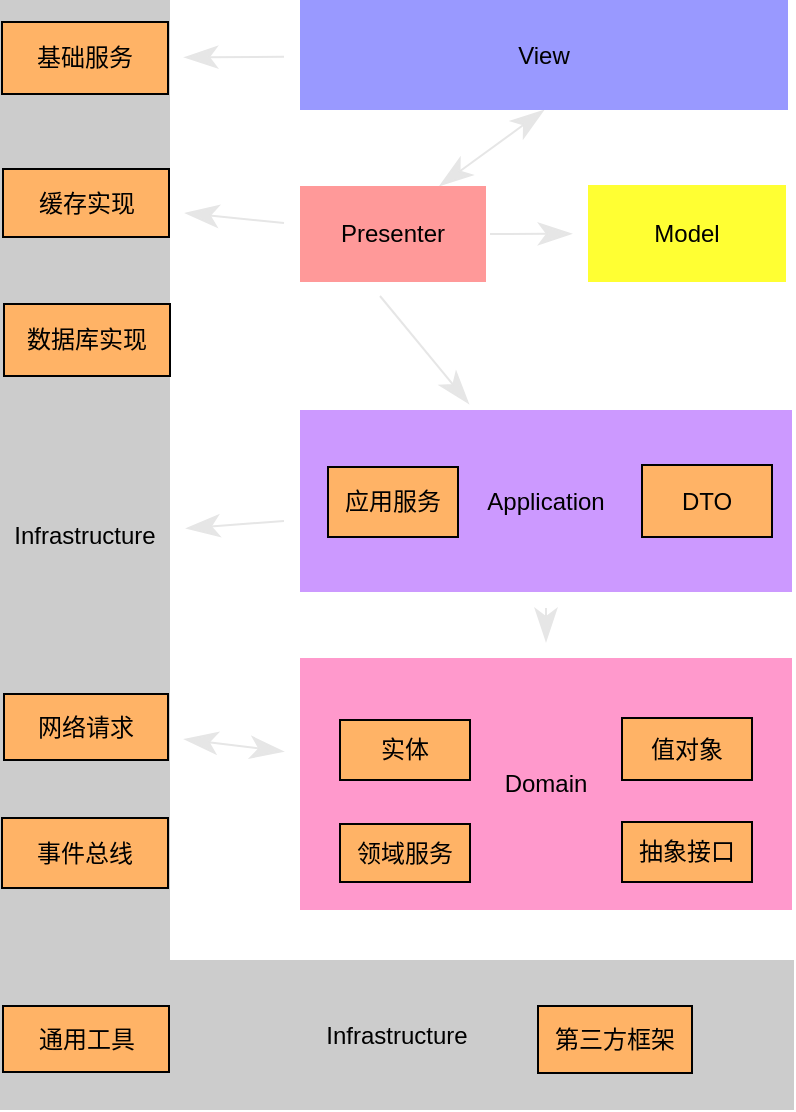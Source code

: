 <mxfile version="16.6.1" type="github"><diagram id="t8Y7ojLWVbgkkgcMnLQu" name="Page-1"><mxGraphModel dx="849" dy="1740" grid="0" gridSize="10" guides="1" tooltips="1" connect="1" arrows="1" fold="1" page="0" pageScale="1" pageWidth="827" pageHeight="1169" math="0" shadow="0"><root><mxCell id="0"/><mxCell id="1" parent="0"/><mxCell id="XVh-nW1gFpbEXCCd4CXo-67" value="" style="edgeStyle=none;curved=1;rounded=0;orthogonalLoop=1;jettySize=auto;html=1;fontFamily=Helvetica;fontSize=12;fontColor=#000000;startArrow=none;startFill=0;endArrow=classicThin;endFill=1;startSize=14;endSize=14;sourcePerimeterSpacing=8;targetPerimeterSpacing=8;strokeColor=#E6E6E6;" parent="1" source="XVh-nW1gFpbEXCCd4CXo-3" target="XVh-nW1gFpbEXCCd4CXo-5" edge="1"><mxGeometry relative="1" as="geometry"/></mxCell><mxCell id="XVh-nW1gFpbEXCCd4CXo-75" style="edgeStyle=none;curved=1;rounded=0;orthogonalLoop=1;jettySize=auto;html=1;fontFamily=Helvetica;fontSize=12;fontColor=#000000;startArrow=none;startFill=0;endArrow=classicThin;endFill=1;startSize=14;endSize=14;sourcePerimeterSpacing=8;targetPerimeterSpacing=8;strokeColor=#E6E6E6;" parent="1" edge="1"><mxGeometry relative="1" as="geometry"><mxPoint x="-37" y="-470" as="sourcePoint"/><mxPoint x="7.485" y="-416" as="targetPoint"/></mxGeometry></mxCell><mxCell id="XVh-nW1gFpbEXCCd4CXo-3" value="Application" style="text;strokeColor=none;fillColor=#CC99FF;html=1;align=center;verticalAlign=middle;whiteSpace=wrap;rounded=0;hachureGap=4;fontFamily=Helvetica;fontSize=12;fontColor=#000000;" parent="1" vertex="1"><mxGeometry x="-77" y="-413" width="246" height="91" as="geometry"/></mxCell><mxCell id="XVh-nW1gFpbEXCCd4CXo-66" value="" style="edgeStyle=none;curved=1;rounded=0;orthogonalLoop=1;jettySize=auto;html=1;fontFamily=Helvetica;fontSize=12;fontColor=#000000;startArrow=classicThin;startFill=1;endArrow=classicThin;endFill=1;startSize=14;endSize=14;sourcePerimeterSpacing=8;targetPerimeterSpacing=8;strokeColor=#E6E6E6;" parent="1" source="XVh-nW1gFpbEXCCd4CXo-4" target="XVh-nW1gFpbEXCCd4CXo-19" edge="1"><mxGeometry relative="1" as="geometry"/></mxCell><mxCell id="XVh-nW1gFpbEXCCd4CXo-71" value="" style="edgeStyle=none;curved=1;rounded=0;orthogonalLoop=1;jettySize=auto;html=1;fontFamily=Helvetica;fontSize=12;fontColor=#000000;startArrow=classicThin;startFill=1;endArrow=none;endFill=0;startSize=14;endSize=14;sourcePerimeterSpacing=8;targetPerimeterSpacing=8;strokeColor=#E6E6E6;" parent="1" source="XVh-nW1gFpbEXCCd4CXo-4" target="XVh-nW1gFpbEXCCd4CXo-3" edge="1"><mxGeometry relative="1" as="geometry"/></mxCell><mxCell id="XVh-nW1gFpbEXCCd4CXo-4" value="Domain" style="text;strokeColor=none;fillColor=#FF99CC;html=1;align=center;verticalAlign=middle;whiteSpace=wrap;rounded=0;hachureGap=4;fontFamily=Helvetica;fontSize=12;fontColor=#000000;" parent="1" vertex="1"><mxGeometry x="-77" y="-289" width="246" height="126" as="geometry"/></mxCell><mxCell id="XVh-nW1gFpbEXCCd4CXo-5" value="Infrastructure" style="text;strokeColor=none;fillColor=#CCCCCC;html=1;align=center;verticalAlign=middle;whiteSpace=wrap;rounded=0;hachureGap=4;fontFamily=Helvetica;fontSize=12;fontColor=#000000;" parent="1" vertex="1"><mxGeometry x="-227" y="-618" width="85" height="536" as="geometry"/></mxCell><mxCell id="XVh-nW1gFpbEXCCd4CXo-6" value="Infrastructure" style="text;strokeColor=none;fillColor=#CCCCCC;html=1;align=center;verticalAlign=middle;whiteSpace=wrap;rounded=0;hachureGap=4;fontFamily=Helvetica;fontSize=12;fontColor=#000000;" parent="1" vertex="1"><mxGeometry x="-227" y="-138" width="397" height="75" as="geometry"/></mxCell><mxCell id="XVh-nW1gFpbEXCCd4CXo-59" value="" style="edgeStyle=none;curved=1;rounded=0;orthogonalLoop=1;jettySize=auto;html=1;fontFamily=Helvetica;fontSize=12;fontColor=#000000;startArrow=none;startFill=0;endArrow=classicThin;endFill=1;startSize=14;endSize=14;sourcePerimeterSpacing=8;targetPerimeterSpacing=8;strokeColor=#E6E6E6;" parent="1" source="XVh-nW1gFpbEXCCd4CXo-9" target="XVh-nW1gFpbEXCCd4CXo-14" edge="1"><mxGeometry relative="1" as="geometry"/></mxCell><mxCell id="XVh-nW1gFpbEXCCd4CXo-76" value="" style="edgeStyle=none;curved=1;rounded=0;orthogonalLoop=1;jettySize=auto;html=1;fontFamily=Helvetica;fontSize=12;fontColor=#000000;startArrow=classicThin;startFill=1;endArrow=classicThin;endFill=1;startSize=14;endSize=14;sourcePerimeterSpacing=8;targetPerimeterSpacing=8;strokeColor=#E6E6E6;entryX=0.75;entryY=0;entryDx=0;entryDy=0;exitX=0.5;exitY=1;exitDx=0;exitDy=0;" parent="1" source="XVh-nW1gFpbEXCCd4CXo-9" target="XVh-nW1gFpbEXCCd4CXo-11" edge="1"><mxGeometry relative="1" as="geometry"/></mxCell><mxCell id="XVh-nW1gFpbEXCCd4CXo-9" value="View" style="text;strokeColor=none;fillColor=#9999FF;html=1;align=center;verticalAlign=middle;whiteSpace=wrap;rounded=0;hachureGap=4;fontFamily=Helvetica;fontSize=12;fontColor=#000000;labelPosition=center;verticalLabelPosition=middle;labelBackgroundColor=none;" parent="1" vertex="1"><mxGeometry x="-77" y="-618" width="244" height="55" as="geometry"/></mxCell><mxCell id="XVh-nW1gFpbEXCCd4CXo-58" value="" style="edgeStyle=none;curved=1;rounded=0;orthogonalLoop=1;jettySize=auto;html=1;fontFamily=Helvetica;fontSize=12;fontColor=#000000;startArrow=none;startFill=0;endArrow=classicThin;endFill=1;startSize=14;endSize=14;sourcePerimeterSpacing=8;targetPerimeterSpacing=8;strokeColor=#E6E6E6;" parent="1" source="XVh-nW1gFpbEXCCd4CXo-11" target="XVh-nW1gFpbEXCCd4CXo-16" edge="1"><mxGeometry relative="1" as="geometry"/></mxCell><mxCell id="XVh-nW1gFpbEXCCd4CXo-11" value="Presenter" style="text;strokeColor=none;fillColor=#FF9999;html=1;align=center;verticalAlign=middle;whiteSpace=wrap;rounded=0;hachureGap=4;fontFamily=Helvetica;fontSize=12;fontColor=#000000;labelPosition=center;verticalLabelPosition=middle;labelBackgroundColor=none;" parent="1" vertex="1"><mxGeometry x="-77" y="-525" width="93" height="48" as="geometry"/></mxCell><mxCell id="XVh-nW1gFpbEXCCd4CXo-14" value="基础服务" style="text;strokeColor=default;fillColor=#FFB366;html=1;align=center;verticalAlign=middle;whiteSpace=wrap;rounded=0;labelBackgroundColor=none;hachureGap=4;fontFamily=Helvetica;fontSize=12;fontColor=#000000;" parent="1" vertex="1"><mxGeometry x="-226" y="-607" width="83" height="36" as="geometry"/></mxCell><mxCell id="XVh-nW1gFpbEXCCd4CXo-15" value="数据库实现" style="text;strokeColor=default;fillColor=#FFB366;html=1;align=center;verticalAlign=middle;whiteSpace=wrap;rounded=0;labelBackgroundColor=none;hachureGap=4;fontFamily=Helvetica;fontSize=12;fontColor=#000000;" parent="1" vertex="1"><mxGeometry x="-225" y="-466" width="83" height="36" as="geometry"/></mxCell><mxCell id="XVh-nW1gFpbEXCCd4CXo-16" value="缓存实现" style="text;strokeColor=default;fillColor=#FFB366;html=1;align=center;verticalAlign=middle;whiteSpace=wrap;rounded=0;labelBackgroundColor=none;hachureGap=4;fontFamily=Helvetica;fontSize=12;fontColor=#000000;" parent="1" vertex="1"><mxGeometry x="-225.5" y="-533.5" width="83" height="34" as="geometry"/></mxCell><mxCell id="XVh-nW1gFpbEXCCd4CXo-17" value="第三方框架" style="text;strokeColor=default;fillColor=#FFB366;html=1;align=center;verticalAlign=middle;whiteSpace=wrap;rounded=0;labelBackgroundColor=none;hachureGap=4;fontFamily=Helvetica;fontSize=12;fontColor=#000000;" parent="1" vertex="1"><mxGeometry x="42" y="-115" width="77" height="33.5" as="geometry"/></mxCell><mxCell id="XVh-nW1gFpbEXCCd4CXo-18" value="事件总线" style="text;strokeColor=default;fillColor=#FFB366;html=1;align=center;verticalAlign=middle;whiteSpace=wrap;rounded=0;labelBackgroundColor=none;hachureGap=4;fontFamily=Helvetica;fontSize=12;fontColor=#000000;" parent="1" vertex="1"><mxGeometry x="-226" y="-209" width="83" height="35" as="geometry"/></mxCell><mxCell id="XVh-nW1gFpbEXCCd4CXo-19" value="网络请求" style="text;strokeColor=default;fillColor=#FFB366;html=1;align=center;verticalAlign=middle;whiteSpace=wrap;rounded=0;labelBackgroundColor=none;hachureGap=4;fontFamily=Helvetica;fontSize=12;fontColor=#000000;" parent="1" vertex="1"><mxGeometry x="-225" y="-271" width="82" height="33" as="geometry"/></mxCell><mxCell id="XVh-nW1gFpbEXCCd4CXo-20" value="通用工具" style="text;strokeColor=default;fillColor=#FFB366;html=1;align=center;verticalAlign=middle;whiteSpace=wrap;rounded=0;labelBackgroundColor=none;hachureGap=4;fontFamily=Helvetica;fontSize=12;fontColor=#000000;" parent="1" vertex="1"><mxGeometry x="-225.5" y="-115" width="83" height="33" as="geometry"/></mxCell><mxCell id="XVh-nW1gFpbEXCCd4CXo-42" value="实体" style="text;strokeColor=default;fillColor=#FFB366;html=1;align=center;verticalAlign=middle;whiteSpace=wrap;rounded=0;labelBackgroundColor=none;hachureGap=4;fontFamily=Helvetica;fontSize=12;fontColor=#000000;" parent="1" vertex="1"><mxGeometry x="-57" y="-258" width="65" height="30" as="geometry"/></mxCell><mxCell id="XVh-nW1gFpbEXCCd4CXo-44" value="值对象" style="text;strokeColor=default;fillColor=#FFB366;html=1;align=center;verticalAlign=middle;whiteSpace=wrap;rounded=0;labelBackgroundColor=none;hachureGap=4;fontFamily=Helvetica;fontSize=12;fontColor=#000000;" parent="1" vertex="1"><mxGeometry x="84" y="-259" width="65" height="31" as="geometry"/></mxCell><mxCell id="XVh-nW1gFpbEXCCd4CXo-45" value="领域服务" style="text;strokeColor=default;fillColor=#FFB366;html=1;align=center;verticalAlign=middle;whiteSpace=wrap;rounded=0;labelBackgroundColor=none;hachureGap=4;fontFamily=Helvetica;fontSize=12;fontColor=#000000;" parent="1" vertex="1"><mxGeometry x="-57" y="-206" width="65" height="29" as="geometry"/></mxCell><mxCell id="XVh-nW1gFpbEXCCd4CXo-46" value="应用服务" style="text;strokeColor=default;fillColor=#FFB366;html=1;align=center;verticalAlign=middle;whiteSpace=wrap;rounded=0;labelBackgroundColor=none;hachureGap=4;fontFamily=Helvetica;fontSize=12;fontColor=#000000;" parent="1" vertex="1"><mxGeometry x="-63" y="-384.5" width="65" height="35" as="geometry"/></mxCell><mxCell id="XVh-nW1gFpbEXCCd4CXo-78" value="" style="edgeStyle=none;curved=1;rounded=0;orthogonalLoop=1;jettySize=auto;html=1;fontFamily=Helvetica;fontSize=12;fontColor=#000000;startArrow=classicThin;startFill=1;endArrow=none;endFill=0;startSize=14;endSize=14;sourcePerimeterSpacing=8;targetPerimeterSpacing=8;strokeColor=#E6E6E6;" parent="1" source="XVh-nW1gFpbEXCCd4CXo-47" edge="1"><mxGeometry relative="1" as="geometry"><mxPoint x="18" y="-501" as="targetPoint"/></mxGeometry></mxCell><mxCell id="XVh-nW1gFpbEXCCd4CXo-47" value="Model" style="text;strokeColor=none;fillColor=#FFFF33;html=1;align=center;verticalAlign=middle;whiteSpace=wrap;rounded=0;hachureGap=4;fontFamily=Helvetica;fontSize=12;fontColor=#000000;labelPosition=center;verticalLabelPosition=middle;labelBackgroundColor=none;" parent="1" vertex="1"><mxGeometry x="67" y="-525.5" width="99" height="48.5" as="geometry"/></mxCell><mxCell id="XVh-nW1gFpbEXCCd4CXo-52" value="DTO" style="text;strokeColor=default;fillColor=#FFB366;html=1;align=center;verticalAlign=middle;whiteSpace=wrap;rounded=0;labelBackgroundColor=none;hachureGap=4;fontFamily=Helvetica;fontSize=12;fontColor=#000000;" parent="1" vertex="1"><mxGeometry x="94" y="-385.5" width="65" height="36" as="geometry"/></mxCell><mxCell id="XVh-nW1gFpbEXCCd4CXo-53" value="抽象接口" style="text;strokeColor=default;fillColor=#FFB366;html=1;align=center;verticalAlign=middle;whiteSpace=wrap;rounded=0;labelBackgroundColor=none;hachureGap=4;fontFamily=Helvetica;fontSize=12;fontColor=#000000;" parent="1" vertex="1"><mxGeometry x="84" y="-207" width="65" height="30" as="geometry"/></mxCell></root></mxGraphModel></diagram></mxfile>